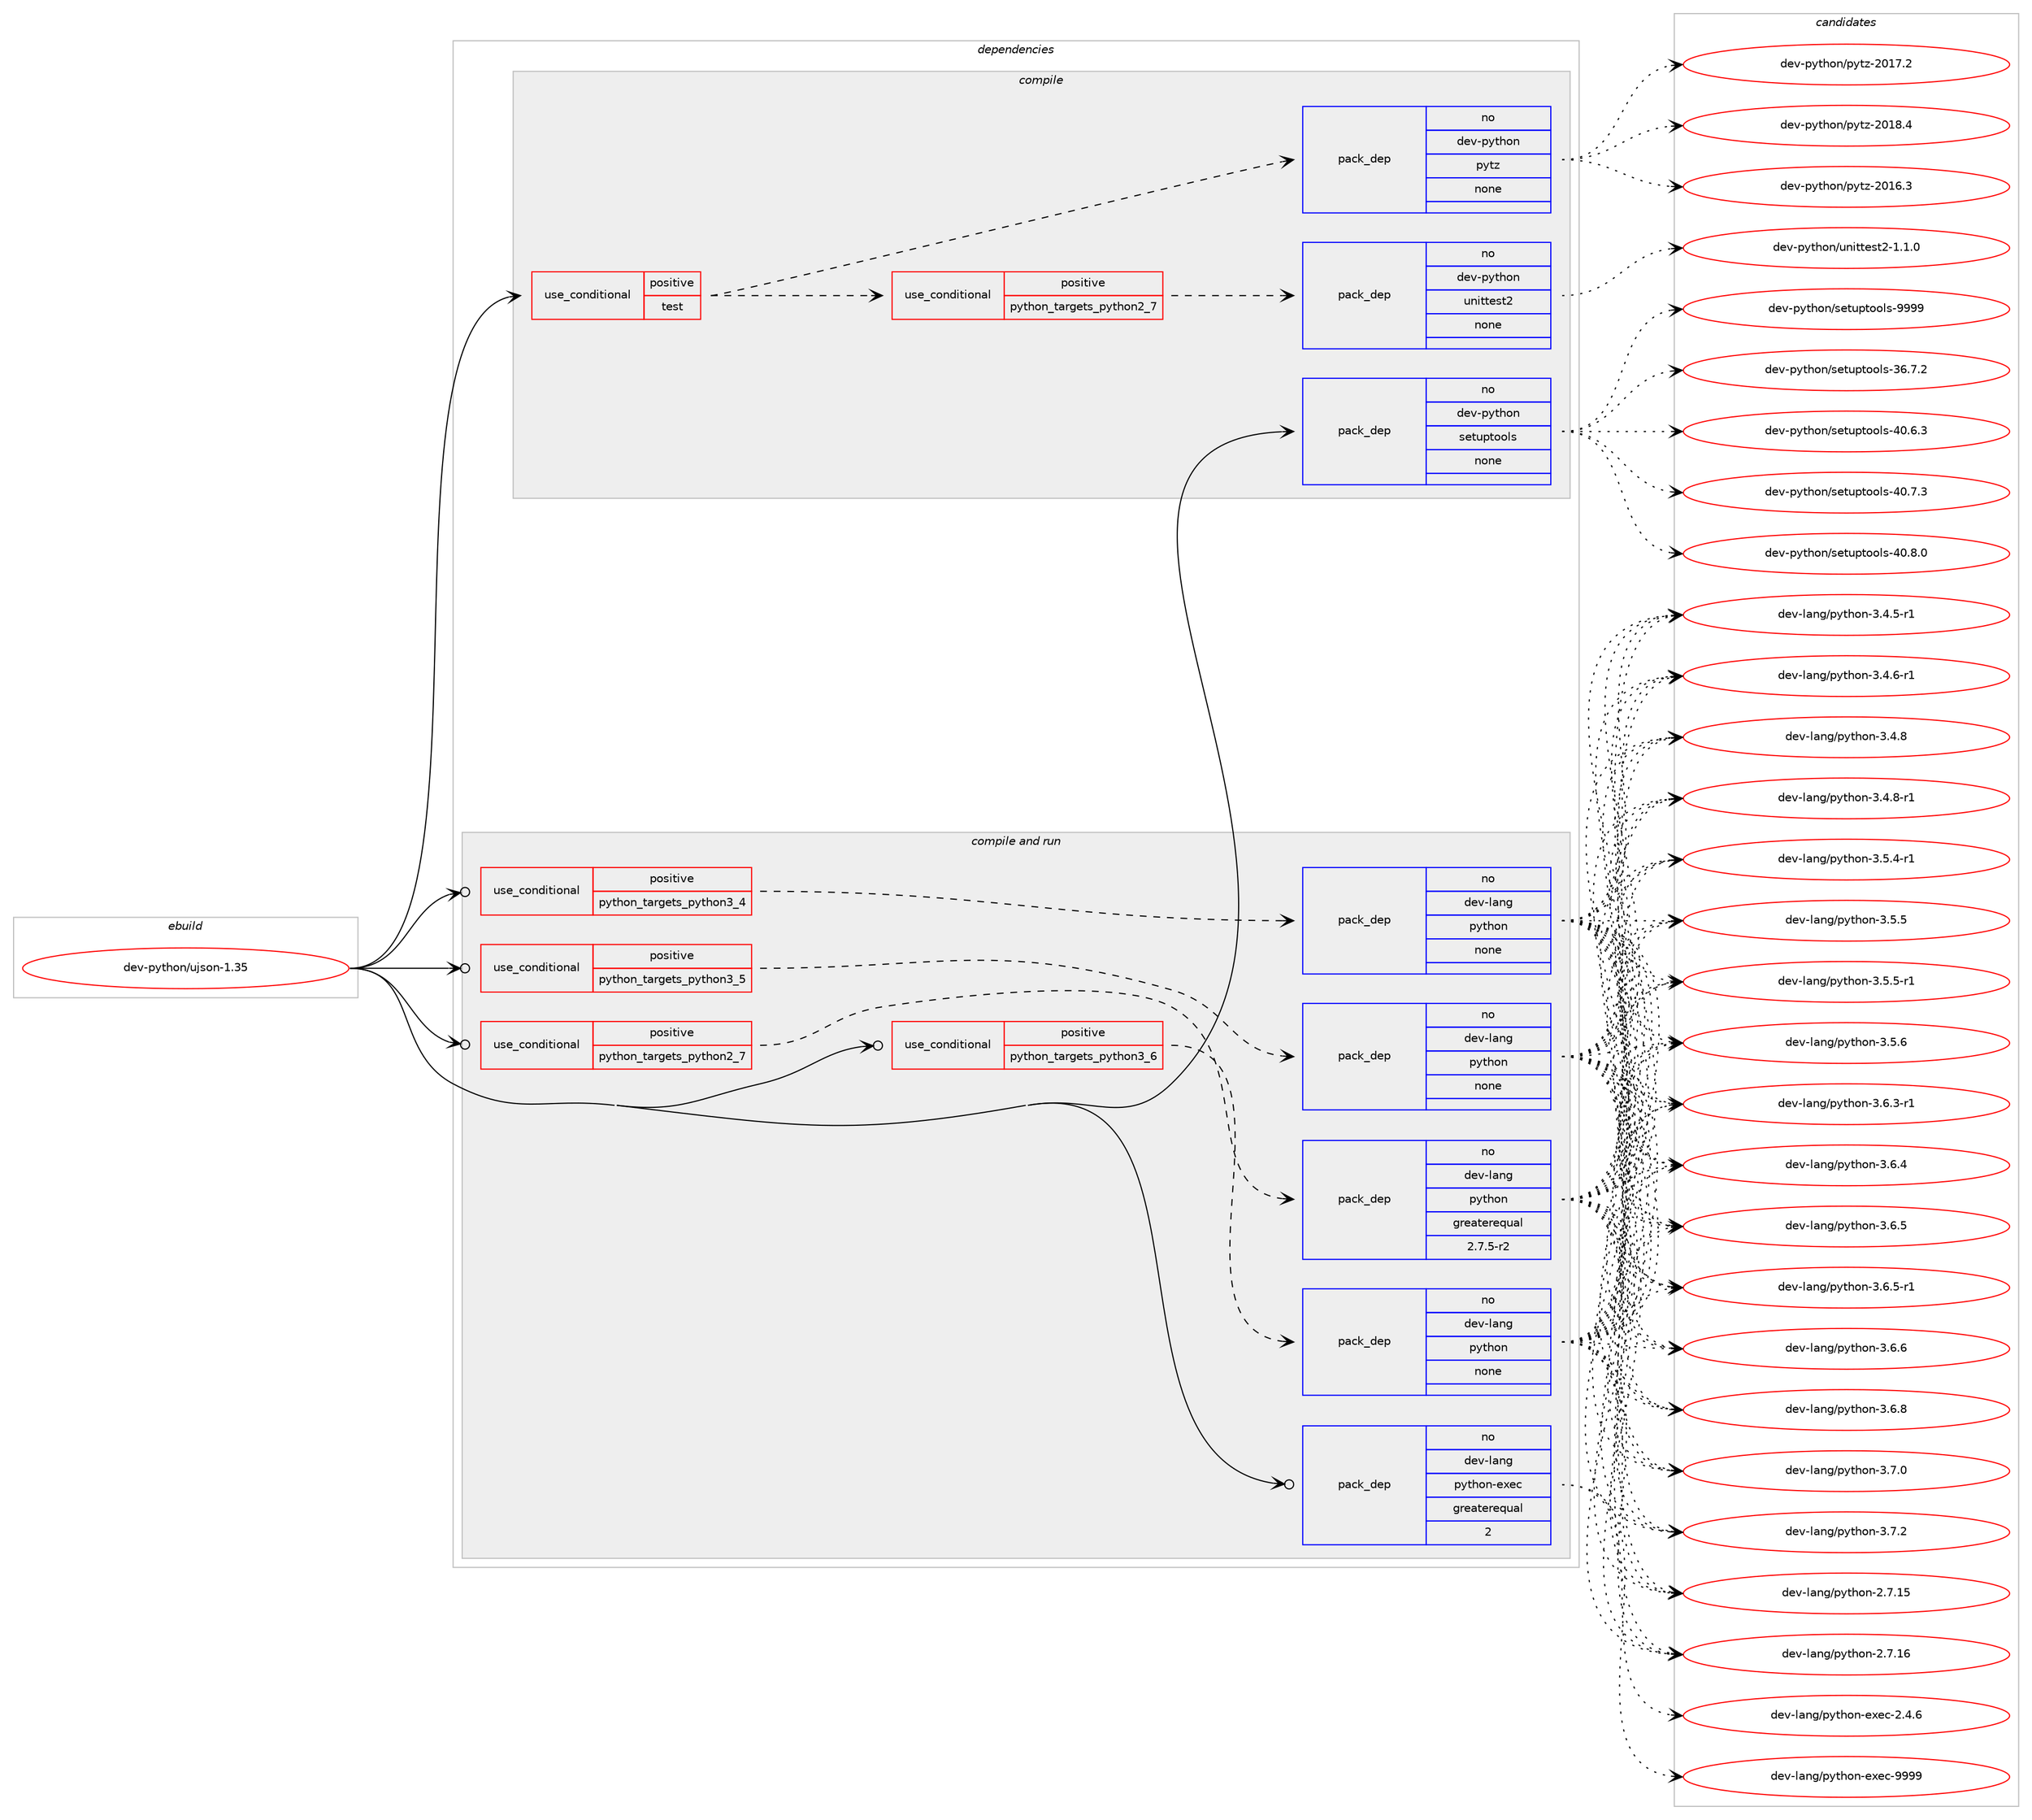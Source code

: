 digraph prolog {

# *************
# Graph options
# *************

newrank=true;
concentrate=true;
compound=true;
graph [rankdir=LR,fontname=Helvetica,fontsize=10,ranksep=1.5];#, ranksep=2.5, nodesep=0.2];
edge  [arrowhead=vee];
node  [fontname=Helvetica,fontsize=10];

# **********
# The ebuild
# **********

subgraph cluster_leftcol {
color=gray;
rank=same;
label=<<i>ebuild</i>>;
id [label="dev-python/ujson-1.35", color=red, width=4, href="../dev-python/ujson-1.35.svg"];
}

# ****************
# The dependencies
# ****************

subgraph cluster_midcol {
color=gray;
label=<<i>dependencies</i>>;
subgraph cluster_compile {
fillcolor="#eeeeee";
style=filled;
label=<<i>compile</i>>;
subgraph cond386220 {
dependency1446178 [label=<<TABLE BORDER="0" CELLBORDER="1" CELLSPACING="0" CELLPADDING="4"><TR><TD ROWSPAN="3" CELLPADDING="10">use_conditional</TD></TR><TR><TD>positive</TD></TR><TR><TD>test</TD></TR></TABLE>>, shape=none, color=red];
subgraph cond386221 {
dependency1446179 [label=<<TABLE BORDER="0" CELLBORDER="1" CELLSPACING="0" CELLPADDING="4"><TR><TD ROWSPAN="3" CELLPADDING="10">use_conditional</TD></TR><TR><TD>positive</TD></TR><TR><TD>python_targets_python2_7</TD></TR></TABLE>>, shape=none, color=red];
subgraph pack1036589 {
dependency1446180 [label=<<TABLE BORDER="0" CELLBORDER="1" CELLSPACING="0" CELLPADDING="4" WIDTH="220"><TR><TD ROWSPAN="6" CELLPADDING="30">pack_dep</TD></TR><TR><TD WIDTH="110">no</TD></TR><TR><TD>dev-python</TD></TR><TR><TD>unittest2</TD></TR><TR><TD>none</TD></TR><TR><TD></TD></TR></TABLE>>, shape=none, color=blue];
}
dependency1446179:e -> dependency1446180:w [weight=20,style="dashed",arrowhead="vee"];
}
dependency1446178:e -> dependency1446179:w [weight=20,style="dashed",arrowhead="vee"];
subgraph pack1036590 {
dependency1446181 [label=<<TABLE BORDER="0" CELLBORDER="1" CELLSPACING="0" CELLPADDING="4" WIDTH="220"><TR><TD ROWSPAN="6" CELLPADDING="30">pack_dep</TD></TR><TR><TD WIDTH="110">no</TD></TR><TR><TD>dev-python</TD></TR><TR><TD>pytz</TD></TR><TR><TD>none</TD></TR><TR><TD></TD></TR></TABLE>>, shape=none, color=blue];
}
dependency1446178:e -> dependency1446181:w [weight=20,style="dashed",arrowhead="vee"];
}
id:e -> dependency1446178:w [weight=20,style="solid",arrowhead="vee"];
subgraph pack1036591 {
dependency1446182 [label=<<TABLE BORDER="0" CELLBORDER="1" CELLSPACING="0" CELLPADDING="4" WIDTH="220"><TR><TD ROWSPAN="6" CELLPADDING="30">pack_dep</TD></TR><TR><TD WIDTH="110">no</TD></TR><TR><TD>dev-python</TD></TR><TR><TD>setuptools</TD></TR><TR><TD>none</TD></TR><TR><TD></TD></TR></TABLE>>, shape=none, color=blue];
}
id:e -> dependency1446182:w [weight=20,style="solid",arrowhead="vee"];
}
subgraph cluster_compileandrun {
fillcolor="#eeeeee";
style=filled;
label=<<i>compile and run</i>>;
subgraph cond386222 {
dependency1446183 [label=<<TABLE BORDER="0" CELLBORDER="1" CELLSPACING="0" CELLPADDING="4"><TR><TD ROWSPAN="3" CELLPADDING="10">use_conditional</TD></TR><TR><TD>positive</TD></TR><TR><TD>python_targets_python2_7</TD></TR></TABLE>>, shape=none, color=red];
subgraph pack1036592 {
dependency1446184 [label=<<TABLE BORDER="0" CELLBORDER="1" CELLSPACING="0" CELLPADDING="4" WIDTH="220"><TR><TD ROWSPAN="6" CELLPADDING="30">pack_dep</TD></TR><TR><TD WIDTH="110">no</TD></TR><TR><TD>dev-lang</TD></TR><TR><TD>python</TD></TR><TR><TD>greaterequal</TD></TR><TR><TD>2.7.5-r2</TD></TR></TABLE>>, shape=none, color=blue];
}
dependency1446183:e -> dependency1446184:w [weight=20,style="dashed",arrowhead="vee"];
}
id:e -> dependency1446183:w [weight=20,style="solid",arrowhead="odotvee"];
subgraph cond386223 {
dependency1446185 [label=<<TABLE BORDER="0" CELLBORDER="1" CELLSPACING="0" CELLPADDING="4"><TR><TD ROWSPAN="3" CELLPADDING="10">use_conditional</TD></TR><TR><TD>positive</TD></TR><TR><TD>python_targets_python3_4</TD></TR></TABLE>>, shape=none, color=red];
subgraph pack1036593 {
dependency1446186 [label=<<TABLE BORDER="0" CELLBORDER="1" CELLSPACING="0" CELLPADDING="4" WIDTH="220"><TR><TD ROWSPAN="6" CELLPADDING="30">pack_dep</TD></TR><TR><TD WIDTH="110">no</TD></TR><TR><TD>dev-lang</TD></TR><TR><TD>python</TD></TR><TR><TD>none</TD></TR><TR><TD></TD></TR></TABLE>>, shape=none, color=blue];
}
dependency1446185:e -> dependency1446186:w [weight=20,style="dashed",arrowhead="vee"];
}
id:e -> dependency1446185:w [weight=20,style="solid",arrowhead="odotvee"];
subgraph cond386224 {
dependency1446187 [label=<<TABLE BORDER="0" CELLBORDER="1" CELLSPACING="0" CELLPADDING="4"><TR><TD ROWSPAN="3" CELLPADDING="10">use_conditional</TD></TR><TR><TD>positive</TD></TR><TR><TD>python_targets_python3_5</TD></TR></TABLE>>, shape=none, color=red];
subgraph pack1036594 {
dependency1446188 [label=<<TABLE BORDER="0" CELLBORDER="1" CELLSPACING="0" CELLPADDING="4" WIDTH="220"><TR><TD ROWSPAN="6" CELLPADDING="30">pack_dep</TD></TR><TR><TD WIDTH="110">no</TD></TR><TR><TD>dev-lang</TD></TR><TR><TD>python</TD></TR><TR><TD>none</TD></TR><TR><TD></TD></TR></TABLE>>, shape=none, color=blue];
}
dependency1446187:e -> dependency1446188:w [weight=20,style="dashed",arrowhead="vee"];
}
id:e -> dependency1446187:w [weight=20,style="solid",arrowhead="odotvee"];
subgraph cond386225 {
dependency1446189 [label=<<TABLE BORDER="0" CELLBORDER="1" CELLSPACING="0" CELLPADDING="4"><TR><TD ROWSPAN="3" CELLPADDING="10">use_conditional</TD></TR><TR><TD>positive</TD></TR><TR><TD>python_targets_python3_6</TD></TR></TABLE>>, shape=none, color=red];
subgraph pack1036595 {
dependency1446190 [label=<<TABLE BORDER="0" CELLBORDER="1" CELLSPACING="0" CELLPADDING="4" WIDTH="220"><TR><TD ROWSPAN="6" CELLPADDING="30">pack_dep</TD></TR><TR><TD WIDTH="110">no</TD></TR><TR><TD>dev-lang</TD></TR><TR><TD>python</TD></TR><TR><TD>none</TD></TR><TR><TD></TD></TR></TABLE>>, shape=none, color=blue];
}
dependency1446189:e -> dependency1446190:w [weight=20,style="dashed",arrowhead="vee"];
}
id:e -> dependency1446189:w [weight=20,style="solid",arrowhead="odotvee"];
subgraph pack1036596 {
dependency1446191 [label=<<TABLE BORDER="0" CELLBORDER="1" CELLSPACING="0" CELLPADDING="4" WIDTH="220"><TR><TD ROWSPAN="6" CELLPADDING="30">pack_dep</TD></TR><TR><TD WIDTH="110">no</TD></TR><TR><TD>dev-lang</TD></TR><TR><TD>python-exec</TD></TR><TR><TD>greaterequal</TD></TR><TR><TD>2</TD></TR></TABLE>>, shape=none, color=blue];
}
id:e -> dependency1446191:w [weight=20,style="solid",arrowhead="odotvee"];
}
subgraph cluster_run {
fillcolor="#eeeeee";
style=filled;
label=<<i>run</i>>;
}
}

# **************
# The candidates
# **************

subgraph cluster_choices {
rank=same;
color=gray;
label=<<i>candidates</i>>;

subgraph choice1036589 {
color=black;
nodesep=1;
choice100101118451121211161041111104711711010511611610111511650454946494648 [label="dev-python/unittest2-1.1.0", color=red, width=4,href="../dev-python/unittest2-1.1.0.svg"];
dependency1446180:e -> choice100101118451121211161041111104711711010511611610111511650454946494648:w [style=dotted,weight="100"];
}
subgraph choice1036590 {
color=black;
nodesep=1;
choice100101118451121211161041111104711212111612245504849544651 [label="dev-python/pytz-2016.3", color=red, width=4,href="../dev-python/pytz-2016.3.svg"];
choice100101118451121211161041111104711212111612245504849554650 [label="dev-python/pytz-2017.2", color=red, width=4,href="../dev-python/pytz-2017.2.svg"];
choice100101118451121211161041111104711212111612245504849564652 [label="dev-python/pytz-2018.4", color=red, width=4,href="../dev-python/pytz-2018.4.svg"];
dependency1446181:e -> choice100101118451121211161041111104711212111612245504849544651:w [style=dotted,weight="100"];
dependency1446181:e -> choice100101118451121211161041111104711212111612245504849554650:w [style=dotted,weight="100"];
dependency1446181:e -> choice100101118451121211161041111104711212111612245504849564652:w [style=dotted,weight="100"];
}
subgraph choice1036591 {
color=black;
nodesep=1;
choice100101118451121211161041111104711510111611711211611111110811545515446554650 [label="dev-python/setuptools-36.7.2", color=red, width=4,href="../dev-python/setuptools-36.7.2.svg"];
choice100101118451121211161041111104711510111611711211611111110811545524846544651 [label="dev-python/setuptools-40.6.3", color=red, width=4,href="../dev-python/setuptools-40.6.3.svg"];
choice100101118451121211161041111104711510111611711211611111110811545524846554651 [label="dev-python/setuptools-40.7.3", color=red, width=4,href="../dev-python/setuptools-40.7.3.svg"];
choice100101118451121211161041111104711510111611711211611111110811545524846564648 [label="dev-python/setuptools-40.8.0", color=red, width=4,href="../dev-python/setuptools-40.8.0.svg"];
choice10010111845112121116104111110471151011161171121161111111081154557575757 [label="dev-python/setuptools-9999", color=red, width=4,href="../dev-python/setuptools-9999.svg"];
dependency1446182:e -> choice100101118451121211161041111104711510111611711211611111110811545515446554650:w [style=dotted,weight="100"];
dependency1446182:e -> choice100101118451121211161041111104711510111611711211611111110811545524846544651:w [style=dotted,weight="100"];
dependency1446182:e -> choice100101118451121211161041111104711510111611711211611111110811545524846554651:w [style=dotted,weight="100"];
dependency1446182:e -> choice100101118451121211161041111104711510111611711211611111110811545524846564648:w [style=dotted,weight="100"];
dependency1446182:e -> choice10010111845112121116104111110471151011161171121161111111081154557575757:w [style=dotted,weight="100"];
}
subgraph choice1036592 {
color=black;
nodesep=1;
choice10010111845108971101034711212111610411111045504655464953 [label="dev-lang/python-2.7.15", color=red, width=4,href="../dev-lang/python-2.7.15.svg"];
choice10010111845108971101034711212111610411111045504655464954 [label="dev-lang/python-2.7.16", color=red, width=4,href="../dev-lang/python-2.7.16.svg"];
choice1001011184510897110103471121211161041111104551465246534511449 [label="dev-lang/python-3.4.5-r1", color=red, width=4,href="../dev-lang/python-3.4.5-r1.svg"];
choice1001011184510897110103471121211161041111104551465246544511449 [label="dev-lang/python-3.4.6-r1", color=red, width=4,href="../dev-lang/python-3.4.6-r1.svg"];
choice100101118451089711010347112121116104111110455146524656 [label="dev-lang/python-3.4.8", color=red, width=4,href="../dev-lang/python-3.4.8.svg"];
choice1001011184510897110103471121211161041111104551465246564511449 [label="dev-lang/python-3.4.8-r1", color=red, width=4,href="../dev-lang/python-3.4.8-r1.svg"];
choice1001011184510897110103471121211161041111104551465346524511449 [label="dev-lang/python-3.5.4-r1", color=red, width=4,href="../dev-lang/python-3.5.4-r1.svg"];
choice100101118451089711010347112121116104111110455146534653 [label="dev-lang/python-3.5.5", color=red, width=4,href="../dev-lang/python-3.5.5.svg"];
choice1001011184510897110103471121211161041111104551465346534511449 [label="dev-lang/python-3.5.5-r1", color=red, width=4,href="../dev-lang/python-3.5.5-r1.svg"];
choice100101118451089711010347112121116104111110455146534654 [label="dev-lang/python-3.5.6", color=red, width=4,href="../dev-lang/python-3.5.6.svg"];
choice1001011184510897110103471121211161041111104551465446514511449 [label="dev-lang/python-3.6.3-r1", color=red, width=4,href="../dev-lang/python-3.6.3-r1.svg"];
choice100101118451089711010347112121116104111110455146544652 [label="dev-lang/python-3.6.4", color=red, width=4,href="../dev-lang/python-3.6.4.svg"];
choice100101118451089711010347112121116104111110455146544653 [label="dev-lang/python-3.6.5", color=red, width=4,href="../dev-lang/python-3.6.5.svg"];
choice1001011184510897110103471121211161041111104551465446534511449 [label="dev-lang/python-3.6.5-r1", color=red, width=4,href="../dev-lang/python-3.6.5-r1.svg"];
choice100101118451089711010347112121116104111110455146544654 [label="dev-lang/python-3.6.6", color=red, width=4,href="../dev-lang/python-3.6.6.svg"];
choice100101118451089711010347112121116104111110455146544656 [label="dev-lang/python-3.6.8", color=red, width=4,href="../dev-lang/python-3.6.8.svg"];
choice100101118451089711010347112121116104111110455146554648 [label="dev-lang/python-3.7.0", color=red, width=4,href="../dev-lang/python-3.7.0.svg"];
choice100101118451089711010347112121116104111110455146554650 [label="dev-lang/python-3.7.2", color=red, width=4,href="../dev-lang/python-3.7.2.svg"];
dependency1446184:e -> choice10010111845108971101034711212111610411111045504655464953:w [style=dotted,weight="100"];
dependency1446184:e -> choice10010111845108971101034711212111610411111045504655464954:w [style=dotted,weight="100"];
dependency1446184:e -> choice1001011184510897110103471121211161041111104551465246534511449:w [style=dotted,weight="100"];
dependency1446184:e -> choice1001011184510897110103471121211161041111104551465246544511449:w [style=dotted,weight="100"];
dependency1446184:e -> choice100101118451089711010347112121116104111110455146524656:w [style=dotted,weight="100"];
dependency1446184:e -> choice1001011184510897110103471121211161041111104551465246564511449:w [style=dotted,weight="100"];
dependency1446184:e -> choice1001011184510897110103471121211161041111104551465346524511449:w [style=dotted,weight="100"];
dependency1446184:e -> choice100101118451089711010347112121116104111110455146534653:w [style=dotted,weight="100"];
dependency1446184:e -> choice1001011184510897110103471121211161041111104551465346534511449:w [style=dotted,weight="100"];
dependency1446184:e -> choice100101118451089711010347112121116104111110455146534654:w [style=dotted,weight="100"];
dependency1446184:e -> choice1001011184510897110103471121211161041111104551465446514511449:w [style=dotted,weight="100"];
dependency1446184:e -> choice100101118451089711010347112121116104111110455146544652:w [style=dotted,weight="100"];
dependency1446184:e -> choice100101118451089711010347112121116104111110455146544653:w [style=dotted,weight="100"];
dependency1446184:e -> choice1001011184510897110103471121211161041111104551465446534511449:w [style=dotted,weight="100"];
dependency1446184:e -> choice100101118451089711010347112121116104111110455146544654:w [style=dotted,weight="100"];
dependency1446184:e -> choice100101118451089711010347112121116104111110455146544656:w [style=dotted,weight="100"];
dependency1446184:e -> choice100101118451089711010347112121116104111110455146554648:w [style=dotted,weight="100"];
dependency1446184:e -> choice100101118451089711010347112121116104111110455146554650:w [style=dotted,weight="100"];
}
subgraph choice1036593 {
color=black;
nodesep=1;
choice10010111845108971101034711212111610411111045504655464953 [label="dev-lang/python-2.7.15", color=red, width=4,href="../dev-lang/python-2.7.15.svg"];
choice10010111845108971101034711212111610411111045504655464954 [label="dev-lang/python-2.7.16", color=red, width=4,href="../dev-lang/python-2.7.16.svg"];
choice1001011184510897110103471121211161041111104551465246534511449 [label="dev-lang/python-3.4.5-r1", color=red, width=4,href="../dev-lang/python-3.4.5-r1.svg"];
choice1001011184510897110103471121211161041111104551465246544511449 [label="dev-lang/python-3.4.6-r1", color=red, width=4,href="../dev-lang/python-3.4.6-r1.svg"];
choice100101118451089711010347112121116104111110455146524656 [label="dev-lang/python-3.4.8", color=red, width=4,href="../dev-lang/python-3.4.8.svg"];
choice1001011184510897110103471121211161041111104551465246564511449 [label="dev-lang/python-3.4.8-r1", color=red, width=4,href="../dev-lang/python-3.4.8-r1.svg"];
choice1001011184510897110103471121211161041111104551465346524511449 [label="dev-lang/python-3.5.4-r1", color=red, width=4,href="../dev-lang/python-3.5.4-r1.svg"];
choice100101118451089711010347112121116104111110455146534653 [label="dev-lang/python-3.5.5", color=red, width=4,href="../dev-lang/python-3.5.5.svg"];
choice1001011184510897110103471121211161041111104551465346534511449 [label="dev-lang/python-3.5.5-r1", color=red, width=4,href="../dev-lang/python-3.5.5-r1.svg"];
choice100101118451089711010347112121116104111110455146534654 [label="dev-lang/python-3.5.6", color=red, width=4,href="../dev-lang/python-3.5.6.svg"];
choice1001011184510897110103471121211161041111104551465446514511449 [label="dev-lang/python-3.6.3-r1", color=red, width=4,href="../dev-lang/python-3.6.3-r1.svg"];
choice100101118451089711010347112121116104111110455146544652 [label="dev-lang/python-3.6.4", color=red, width=4,href="../dev-lang/python-3.6.4.svg"];
choice100101118451089711010347112121116104111110455146544653 [label="dev-lang/python-3.6.5", color=red, width=4,href="../dev-lang/python-3.6.5.svg"];
choice1001011184510897110103471121211161041111104551465446534511449 [label="dev-lang/python-3.6.5-r1", color=red, width=4,href="../dev-lang/python-3.6.5-r1.svg"];
choice100101118451089711010347112121116104111110455146544654 [label="dev-lang/python-3.6.6", color=red, width=4,href="../dev-lang/python-3.6.6.svg"];
choice100101118451089711010347112121116104111110455146544656 [label="dev-lang/python-3.6.8", color=red, width=4,href="../dev-lang/python-3.6.8.svg"];
choice100101118451089711010347112121116104111110455146554648 [label="dev-lang/python-3.7.0", color=red, width=4,href="../dev-lang/python-3.7.0.svg"];
choice100101118451089711010347112121116104111110455146554650 [label="dev-lang/python-3.7.2", color=red, width=4,href="../dev-lang/python-3.7.2.svg"];
dependency1446186:e -> choice10010111845108971101034711212111610411111045504655464953:w [style=dotted,weight="100"];
dependency1446186:e -> choice10010111845108971101034711212111610411111045504655464954:w [style=dotted,weight="100"];
dependency1446186:e -> choice1001011184510897110103471121211161041111104551465246534511449:w [style=dotted,weight="100"];
dependency1446186:e -> choice1001011184510897110103471121211161041111104551465246544511449:w [style=dotted,weight="100"];
dependency1446186:e -> choice100101118451089711010347112121116104111110455146524656:w [style=dotted,weight="100"];
dependency1446186:e -> choice1001011184510897110103471121211161041111104551465246564511449:w [style=dotted,weight="100"];
dependency1446186:e -> choice1001011184510897110103471121211161041111104551465346524511449:w [style=dotted,weight="100"];
dependency1446186:e -> choice100101118451089711010347112121116104111110455146534653:w [style=dotted,weight="100"];
dependency1446186:e -> choice1001011184510897110103471121211161041111104551465346534511449:w [style=dotted,weight="100"];
dependency1446186:e -> choice100101118451089711010347112121116104111110455146534654:w [style=dotted,weight="100"];
dependency1446186:e -> choice1001011184510897110103471121211161041111104551465446514511449:w [style=dotted,weight="100"];
dependency1446186:e -> choice100101118451089711010347112121116104111110455146544652:w [style=dotted,weight="100"];
dependency1446186:e -> choice100101118451089711010347112121116104111110455146544653:w [style=dotted,weight="100"];
dependency1446186:e -> choice1001011184510897110103471121211161041111104551465446534511449:w [style=dotted,weight="100"];
dependency1446186:e -> choice100101118451089711010347112121116104111110455146544654:w [style=dotted,weight="100"];
dependency1446186:e -> choice100101118451089711010347112121116104111110455146544656:w [style=dotted,weight="100"];
dependency1446186:e -> choice100101118451089711010347112121116104111110455146554648:w [style=dotted,weight="100"];
dependency1446186:e -> choice100101118451089711010347112121116104111110455146554650:w [style=dotted,weight="100"];
}
subgraph choice1036594 {
color=black;
nodesep=1;
choice10010111845108971101034711212111610411111045504655464953 [label="dev-lang/python-2.7.15", color=red, width=4,href="../dev-lang/python-2.7.15.svg"];
choice10010111845108971101034711212111610411111045504655464954 [label="dev-lang/python-2.7.16", color=red, width=4,href="../dev-lang/python-2.7.16.svg"];
choice1001011184510897110103471121211161041111104551465246534511449 [label="dev-lang/python-3.4.5-r1", color=red, width=4,href="../dev-lang/python-3.4.5-r1.svg"];
choice1001011184510897110103471121211161041111104551465246544511449 [label="dev-lang/python-3.4.6-r1", color=red, width=4,href="../dev-lang/python-3.4.6-r1.svg"];
choice100101118451089711010347112121116104111110455146524656 [label="dev-lang/python-3.4.8", color=red, width=4,href="../dev-lang/python-3.4.8.svg"];
choice1001011184510897110103471121211161041111104551465246564511449 [label="dev-lang/python-3.4.8-r1", color=red, width=4,href="../dev-lang/python-3.4.8-r1.svg"];
choice1001011184510897110103471121211161041111104551465346524511449 [label="dev-lang/python-3.5.4-r1", color=red, width=4,href="../dev-lang/python-3.5.4-r1.svg"];
choice100101118451089711010347112121116104111110455146534653 [label="dev-lang/python-3.5.5", color=red, width=4,href="../dev-lang/python-3.5.5.svg"];
choice1001011184510897110103471121211161041111104551465346534511449 [label="dev-lang/python-3.5.5-r1", color=red, width=4,href="../dev-lang/python-3.5.5-r1.svg"];
choice100101118451089711010347112121116104111110455146534654 [label="dev-lang/python-3.5.6", color=red, width=4,href="../dev-lang/python-3.5.6.svg"];
choice1001011184510897110103471121211161041111104551465446514511449 [label="dev-lang/python-3.6.3-r1", color=red, width=4,href="../dev-lang/python-3.6.3-r1.svg"];
choice100101118451089711010347112121116104111110455146544652 [label="dev-lang/python-3.6.4", color=red, width=4,href="../dev-lang/python-3.6.4.svg"];
choice100101118451089711010347112121116104111110455146544653 [label="dev-lang/python-3.6.5", color=red, width=4,href="../dev-lang/python-3.6.5.svg"];
choice1001011184510897110103471121211161041111104551465446534511449 [label="dev-lang/python-3.6.5-r1", color=red, width=4,href="../dev-lang/python-3.6.5-r1.svg"];
choice100101118451089711010347112121116104111110455146544654 [label="dev-lang/python-3.6.6", color=red, width=4,href="../dev-lang/python-3.6.6.svg"];
choice100101118451089711010347112121116104111110455146544656 [label="dev-lang/python-3.6.8", color=red, width=4,href="../dev-lang/python-3.6.8.svg"];
choice100101118451089711010347112121116104111110455146554648 [label="dev-lang/python-3.7.0", color=red, width=4,href="../dev-lang/python-3.7.0.svg"];
choice100101118451089711010347112121116104111110455146554650 [label="dev-lang/python-3.7.2", color=red, width=4,href="../dev-lang/python-3.7.2.svg"];
dependency1446188:e -> choice10010111845108971101034711212111610411111045504655464953:w [style=dotted,weight="100"];
dependency1446188:e -> choice10010111845108971101034711212111610411111045504655464954:w [style=dotted,weight="100"];
dependency1446188:e -> choice1001011184510897110103471121211161041111104551465246534511449:w [style=dotted,weight="100"];
dependency1446188:e -> choice1001011184510897110103471121211161041111104551465246544511449:w [style=dotted,weight="100"];
dependency1446188:e -> choice100101118451089711010347112121116104111110455146524656:w [style=dotted,weight="100"];
dependency1446188:e -> choice1001011184510897110103471121211161041111104551465246564511449:w [style=dotted,weight="100"];
dependency1446188:e -> choice1001011184510897110103471121211161041111104551465346524511449:w [style=dotted,weight="100"];
dependency1446188:e -> choice100101118451089711010347112121116104111110455146534653:w [style=dotted,weight="100"];
dependency1446188:e -> choice1001011184510897110103471121211161041111104551465346534511449:w [style=dotted,weight="100"];
dependency1446188:e -> choice100101118451089711010347112121116104111110455146534654:w [style=dotted,weight="100"];
dependency1446188:e -> choice1001011184510897110103471121211161041111104551465446514511449:w [style=dotted,weight="100"];
dependency1446188:e -> choice100101118451089711010347112121116104111110455146544652:w [style=dotted,weight="100"];
dependency1446188:e -> choice100101118451089711010347112121116104111110455146544653:w [style=dotted,weight="100"];
dependency1446188:e -> choice1001011184510897110103471121211161041111104551465446534511449:w [style=dotted,weight="100"];
dependency1446188:e -> choice100101118451089711010347112121116104111110455146544654:w [style=dotted,weight="100"];
dependency1446188:e -> choice100101118451089711010347112121116104111110455146544656:w [style=dotted,weight="100"];
dependency1446188:e -> choice100101118451089711010347112121116104111110455146554648:w [style=dotted,weight="100"];
dependency1446188:e -> choice100101118451089711010347112121116104111110455146554650:w [style=dotted,weight="100"];
}
subgraph choice1036595 {
color=black;
nodesep=1;
choice10010111845108971101034711212111610411111045504655464953 [label="dev-lang/python-2.7.15", color=red, width=4,href="../dev-lang/python-2.7.15.svg"];
choice10010111845108971101034711212111610411111045504655464954 [label="dev-lang/python-2.7.16", color=red, width=4,href="../dev-lang/python-2.7.16.svg"];
choice1001011184510897110103471121211161041111104551465246534511449 [label="dev-lang/python-3.4.5-r1", color=red, width=4,href="../dev-lang/python-3.4.5-r1.svg"];
choice1001011184510897110103471121211161041111104551465246544511449 [label="dev-lang/python-3.4.6-r1", color=red, width=4,href="../dev-lang/python-3.4.6-r1.svg"];
choice100101118451089711010347112121116104111110455146524656 [label="dev-lang/python-3.4.8", color=red, width=4,href="../dev-lang/python-3.4.8.svg"];
choice1001011184510897110103471121211161041111104551465246564511449 [label="dev-lang/python-3.4.8-r1", color=red, width=4,href="../dev-lang/python-3.4.8-r1.svg"];
choice1001011184510897110103471121211161041111104551465346524511449 [label="dev-lang/python-3.5.4-r1", color=red, width=4,href="../dev-lang/python-3.5.4-r1.svg"];
choice100101118451089711010347112121116104111110455146534653 [label="dev-lang/python-3.5.5", color=red, width=4,href="../dev-lang/python-3.5.5.svg"];
choice1001011184510897110103471121211161041111104551465346534511449 [label="dev-lang/python-3.5.5-r1", color=red, width=4,href="../dev-lang/python-3.5.5-r1.svg"];
choice100101118451089711010347112121116104111110455146534654 [label="dev-lang/python-3.5.6", color=red, width=4,href="../dev-lang/python-3.5.6.svg"];
choice1001011184510897110103471121211161041111104551465446514511449 [label="dev-lang/python-3.6.3-r1", color=red, width=4,href="../dev-lang/python-3.6.3-r1.svg"];
choice100101118451089711010347112121116104111110455146544652 [label="dev-lang/python-3.6.4", color=red, width=4,href="../dev-lang/python-3.6.4.svg"];
choice100101118451089711010347112121116104111110455146544653 [label="dev-lang/python-3.6.5", color=red, width=4,href="../dev-lang/python-3.6.5.svg"];
choice1001011184510897110103471121211161041111104551465446534511449 [label="dev-lang/python-3.6.5-r1", color=red, width=4,href="../dev-lang/python-3.6.5-r1.svg"];
choice100101118451089711010347112121116104111110455146544654 [label="dev-lang/python-3.6.6", color=red, width=4,href="../dev-lang/python-3.6.6.svg"];
choice100101118451089711010347112121116104111110455146544656 [label="dev-lang/python-3.6.8", color=red, width=4,href="../dev-lang/python-3.6.8.svg"];
choice100101118451089711010347112121116104111110455146554648 [label="dev-lang/python-3.7.0", color=red, width=4,href="../dev-lang/python-3.7.0.svg"];
choice100101118451089711010347112121116104111110455146554650 [label="dev-lang/python-3.7.2", color=red, width=4,href="../dev-lang/python-3.7.2.svg"];
dependency1446190:e -> choice10010111845108971101034711212111610411111045504655464953:w [style=dotted,weight="100"];
dependency1446190:e -> choice10010111845108971101034711212111610411111045504655464954:w [style=dotted,weight="100"];
dependency1446190:e -> choice1001011184510897110103471121211161041111104551465246534511449:w [style=dotted,weight="100"];
dependency1446190:e -> choice1001011184510897110103471121211161041111104551465246544511449:w [style=dotted,weight="100"];
dependency1446190:e -> choice100101118451089711010347112121116104111110455146524656:w [style=dotted,weight="100"];
dependency1446190:e -> choice1001011184510897110103471121211161041111104551465246564511449:w [style=dotted,weight="100"];
dependency1446190:e -> choice1001011184510897110103471121211161041111104551465346524511449:w [style=dotted,weight="100"];
dependency1446190:e -> choice100101118451089711010347112121116104111110455146534653:w [style=dotted,weight="100"];
dependency1446190:e -> choice1001011184510897110103471121211161041111104551465346534511449:w [style=dotted,weight="100"];
dependency1446190:e -> choice100101118451089711010347112121116104111110455146534654:w [style=dotted,weight="100"];
dependency1446190:e -> choice1001011184510897110103471121211161041111104551465446514511449:w [style=dotted,weight="100"];
dependency1446190:e -> choice100101118451089711010347112121116104111110455146544652:w [style=dotted,weight="100"];
dependency1446190:e -> choice100101118451089711010347112121116104111110455146544653:w [style=dotted,weight="100"];
dependency1446190:e -> choice1001011184510897110103471121211161041111104551465446534511449:w [style=dotted,weight="100"];
dependency1446190:e -> choice100101118451089711010347112121116104111110455146544654:w [style=dotted,weight="100"];
dependency1446190:e -> choice100101118451089711010347112121116104111110455146544656:w [style=dotted,weight="100"];
dependency1446190:e -> choice100101118451089711010347112121116104111110455146554648:w [style=dotted,weight="100"];
dependency1446190:e -> choice100101118451089711010347112121116104111110455146554650:w [style=dotted,weight="100"];
}
subgraph choice1036596 {
color=black;
nodesep=1;
choice1001011184510897110103471121211161041111104510112010199455046524654 [label="dev-lang/python-exec-2.4.6", color=red, width=4,href="../dev-lang/python-exec-2.4.6.svg"];
choice10010111845108971101034711212111610411111045101120101994557575757 [label="dev-lang/python-exec-9999", color=red, width=4,href="../dev-lang/python-exec-9999.svg"];
dependency1446191:e -> choice1001011184510897110103471121211161041111104510112010199455046524654:w [style=dotted,weight="100"];
dependency1446191:e -> choice10010111845108971101034711212111610411111045101120101994557575757:w [style=dotted,weight="100"];
}
}

}
